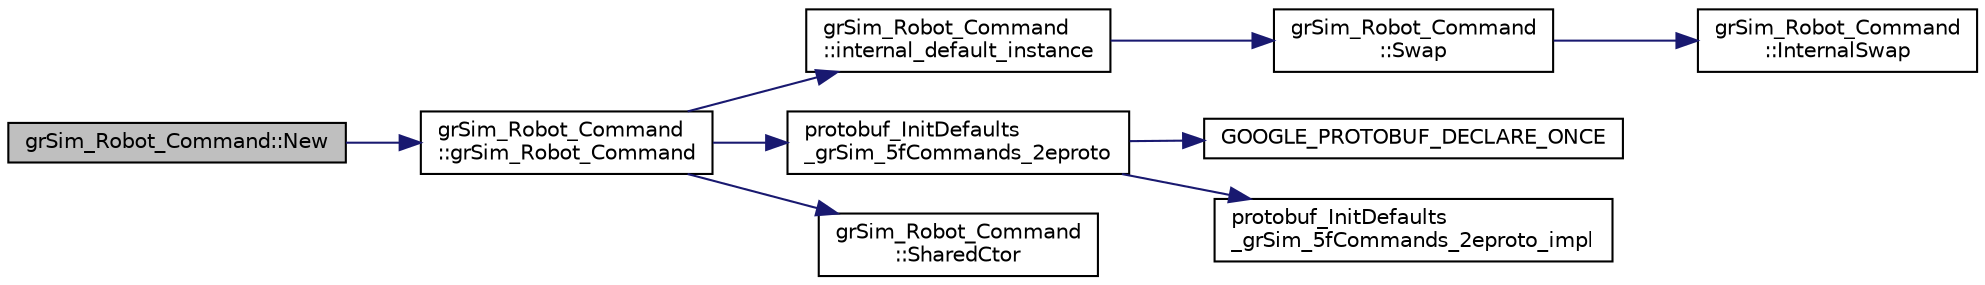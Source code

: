 digraph "grSim_Robot_Command::New"
{
 // INTERACTIVE_SVG=YES
  edge [fontname="Helvetica",fontsize="10",labelfontname="Helvetica",labelfontsize="10"];
  node [fontname="Helvetica",fontsize="10",shape=record];
  rankdir="LR";
  Node1 [label="grSim_Robot_Command::New",height=0.2,width=0.4,color="black", fillcolor="grey75", style="filled", fontcolor="black"];
  Node1 -> Node2 [color="midnightblue",fontsize="10",style="solid",fontname="Helvetica"];
  Node2 [label="grSim_Robot_Command\l::grSim_Robot_Command",height=0.2,width=0.4,color="black", fillcolor="white", style="filled",URL="$d1/d68/classgr_sim___robot___command.html#aa79dbe84aed7f2d16abbfaa19538b4c3"];
  Node2 -> Node3 [color="midnightblue",fontsize="10",style="solid",fontname="Helvetica"];
  Node3 [label="grSim_Robot_Command\l::internal_default_instance",height=0.2,width=0.4,color="black", fillcolor="white", style="filled",URL="$d1/d68/classgr_sim___robot___command.html#a632f60d3f401f39a27585ea753a1a428"];
  Node3 -> Node4 [color="midnightblue",fontsize="10",style="solid",fontname="Helvetica"];
  Node4 [label="grSim_Robot_Command\l::Swap",height=0.2,width=0.4,color="black", fillcolor="white", style="filled",URL="$d1/d68/classgr_sim___robot___command.html#a3308bdb23be31e83cb52dee2b25e000e"];
  Node4 -> Node5 [color="midnightblue",fontsize="10",style="solid",fontname="Helvetica"];
  Node5 [label="grSim_Robot_Command\l::InternalSwap",height=0.2,width=0.4,color="black", fillcolor="white", style="filled",URL="$d1/d68/classgr_sim___robot___command.html#a7b3aa15368c13307afb9bda35340540b"];
  Node2 -> Node6 [color="midnightblue",fontsize="10",style="solid",fontname="Helvetica"];
  Node6 [label="protobuf_InitDefaults\l_grSim_5fCommands_2eproto",height=0.2,width=0.4,color="black", fillcolor="white", style="filled",URL="$dc/d7f/gr_sim___commands_8pb_8cc.html#a2f7dca3b7b526e3d2806f08457d45345"];
  Node6 -> Node7 [color="midnightblue",fontsize="10",style="solid",fontname="Helvetica"];
  Node7 [label="GOOGLE_PROTOBUF_DECLARE_ONCE",height=0.2,width=0.4,color="black", fillcolor="white", style="filled",URL="$dc/d7f/gr_sim___commands_8pb_8cc.html#a1d3ccec64057afcccc8385041a5b5df7"];
  Node6 -> Node8 [color="midnightblue",fontsize="10",style="solid",fontname="Helvetica"];
  Node8 [label="protobuf_InitDefaults\l_grSim_5fCommands_2eproto_impl",height=0.2,width=0.4,color="black", fillcolor="white", style="filled",URL="$dc/d7f/gr_sim___commands_8pb_8cc.html#a77c7a50cc00a4980dd12286d5065de88"];
  Node2 -> Node9 [color="midnightblue",fontsize="10",style="solid",fontname="Helvetica"];
  Node9 [label="grSim_Robot_Command\l::SharedCtor",height=0.2,width=0.4,color="black", fillcolor="white", style="filled",URL="$d1/d68/classgr_sim___robot___command.html#a65c56ec4a78232d339a900328253fc64"];
}
